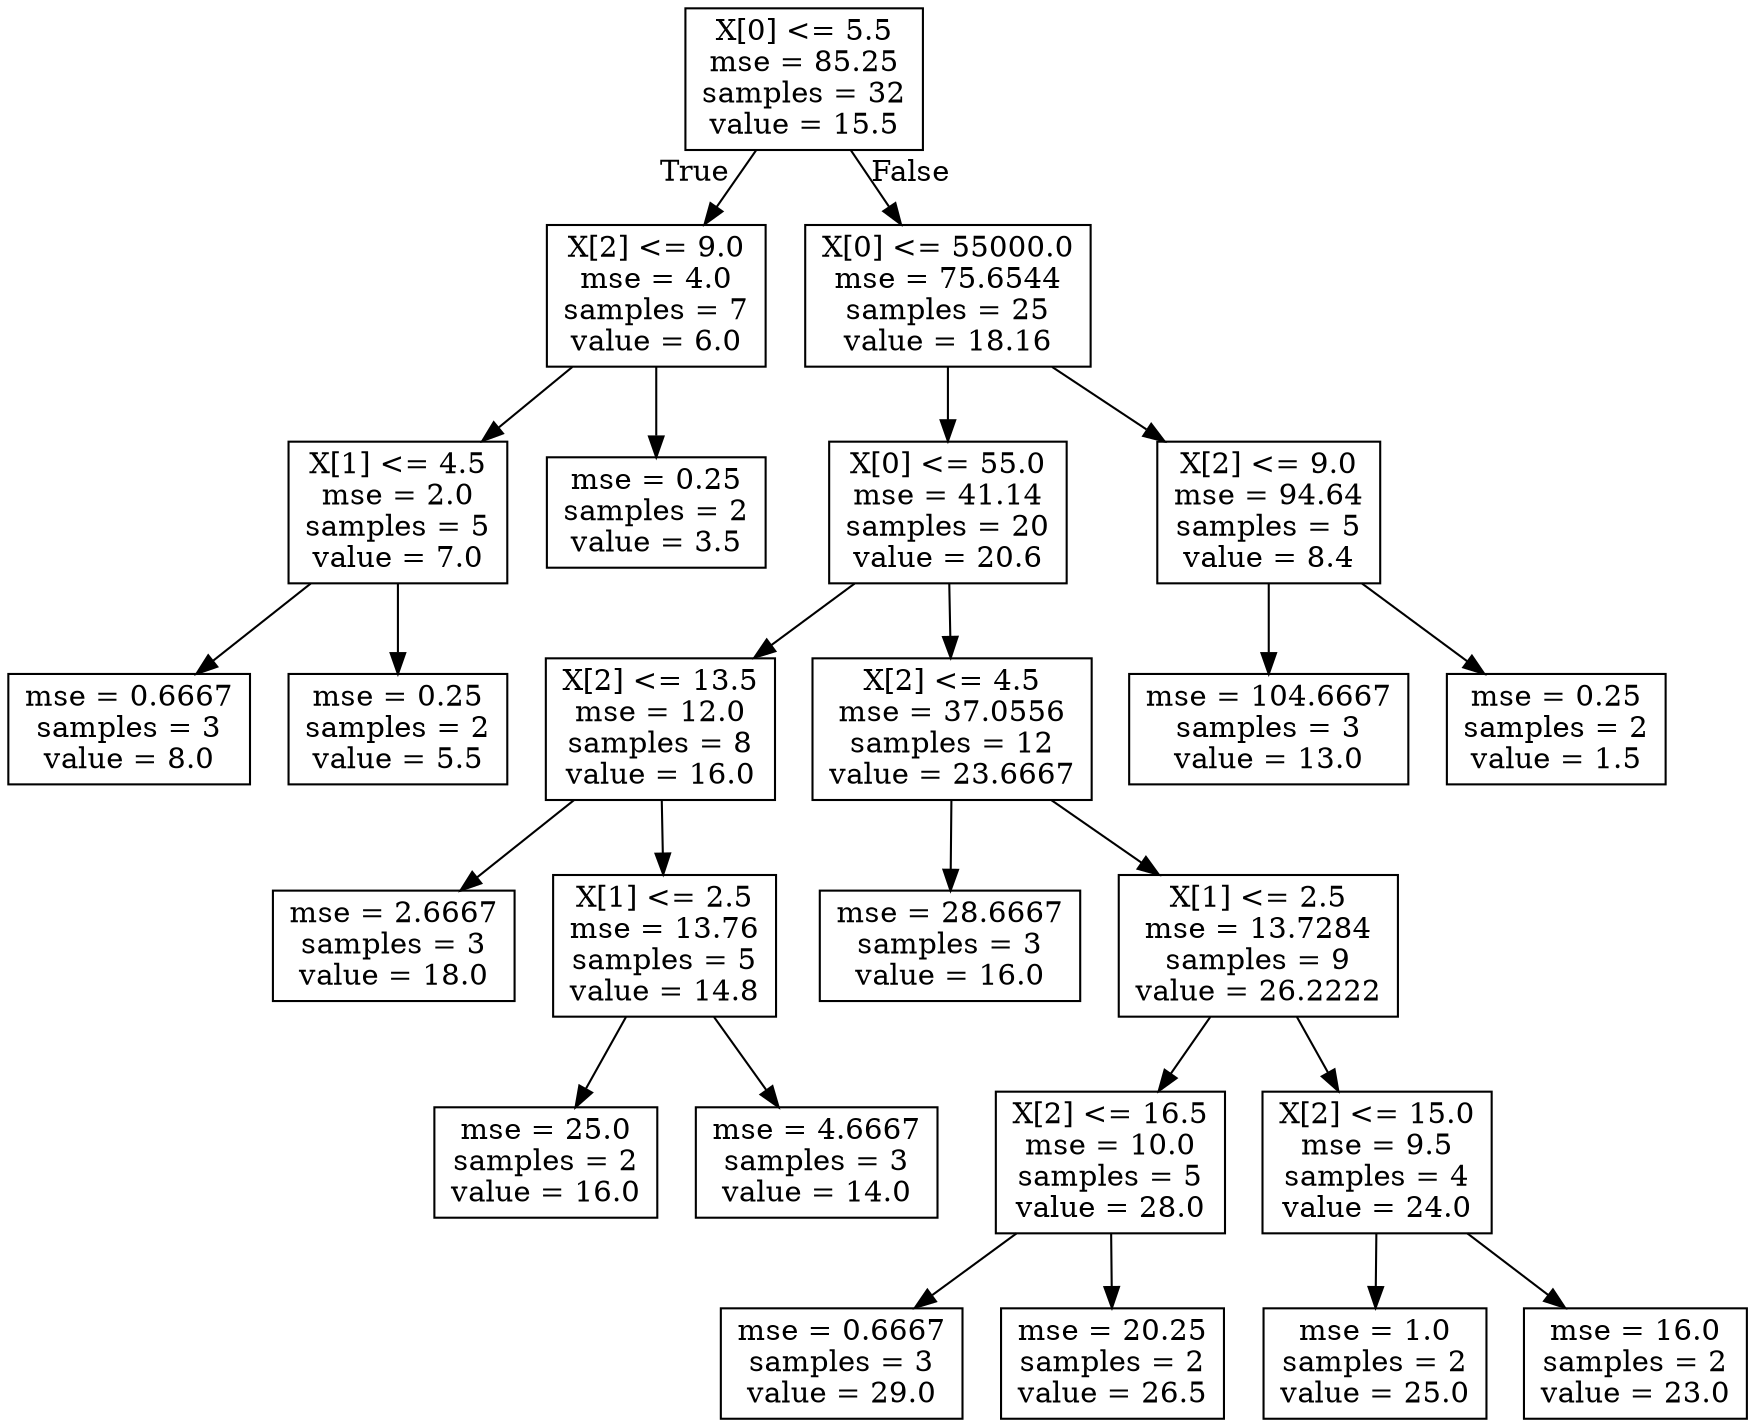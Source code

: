 digraph Tree {
node [shape=box] ;
0 [label="X[0] <= 5.5\nmse = 85.25\nsamples = 32\nvalue = 15.5"] ;
1 [label="X[2] <= 9.0\nmse = 4.0\nsamples = 7\nvalue = 6.0"] ;
0 -> 1 [labeldistance=2.5, labelangle=45, headlabel="True"] ;
2 [label="X[1] <= 4.5\nmse = 2.0\nsamples = 5\nvalue = 7.0"] ;
1 -> 2 ;
3 [label="mse = 0.6667\nsamples = 3\nvalue = 8.0"] ;
2 -> 3 ;
4 [label="mse = 0.25\nsamples = 2\nvalue = 5.5"] ;
2 -> 4 ;
5 [label="mse = 0.25\nsamples = 2\nvalue = 3.5"] ;
1 -> 5 ;
6 [label="X[0] <= 55000.0\nmse = 75.6544\nsamples = 25\nvalue = 18.16"] ;
0 -> 6 [labeldistance=2.5, labelangle=-45, headlabel="False"] ;
7 [label="X[0] <= 55.0\nmse = 41.14\nsamples = 20\nvalue = 20.6"] ;
6 -> 7 ;
8 [label="X[2] <= 13.5\nmse = 12.0\nsamples = 8\nvalue = 16.0"] ;
7 -> 8 ;
9 [label="mse = 2.6667\nsamples = 3\nvalue = 18.0"] ;
8 -> 9 ;
10 [label="X[1] <= 2.5\nmse = 13.76\nsamples = 5\nvalue = 14.8"] ;
8 -> 10 ;
11 [label="mse = 25.0\nsamples = 2\nvalue = 16.0"] ;
10 -> 11 ;
12 [label="mse = 4.6667\nsamples = 3\nvalue = 14.0"] ;
10 -> 12 ;
13 [label="X[2] <= 4.5\nmse = 37.0556\nsamples = 12\nvalue = 23.6667"] ;
7 -> 13 ;
14 [label="mse = 28.6667\nsamples = 3\nvalue = 16.0"] ;
13 -> 14 ;
15 [label="X[1] <= 2.5\nmse = 13.7284\nsamples = 9\nvalue = 26.2222"] ;
13 -> 15 ;
16 [label="X[2] <= 16.5\nmse = 10.0\nsamples = 5\nvalue = 28.0"] ;
15 -> 16 ;
17 [label="mse = 0.6667\nsamples = 3\nvalue = 29.0"] ;
16 -> 17 ;
18 [label="mse = 20.25\nsamples = 2\nvalue = 26.5"] ;
16 -> 18 ;
19 [label="X[2] <= 15.0\nmse = 9.5\nsamples = 4\nvalue = 24.0"] ;
15 -> 19 ;
20 [label="mse = 1.0\nsamples = 2\nvalue = 25.0"] ;
19 -> 20 ;
21 [label="mse = 16.0\nsamples = 2\nvalue = 23.0"] ;
19 -> 21 ;
22 [label="X[2] <= 9.0\nmse = 94.64\nsamples = 5\nvalue = 8.4"] ;
6 -> 22 ;
23 [label="mse = 104.6667\nsamples = 3\nvalue = 13.0"] ;
22 -> 23 ;
24 [label="mse = 0.25\nsamples = 2\nvalue = 1.5"] ;
22 -> 24 ;
}